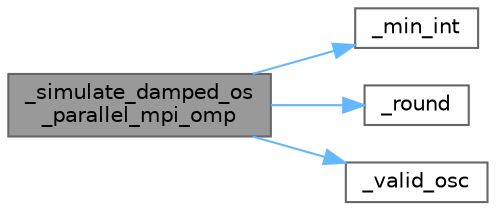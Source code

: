 digraph "_simulate_damped_os_parallel_mpi_omp"
{
 // LATEX_PDF_SIZE
  bgcolor="transparent";
  edge [fontname=Helvetica,fontsize=10,labelfontname=Helvetica,labelfontsize=10];
  node [fontname=Helvetica,fontsize=10,shape=box,height=0.2,width=0.4];
  rankdir="LR";
  Node1 [id="Node000001",label="_simulate_damped_os\l_parallel_mpi_omp",height=0.2,width=0.4,color="gray40", fillcolor="grey60", style="filled", fontcolor="black",tooltip=" "];
  Node1 -> Node2 [id="edge1_Node000001_Node000002",color="steelblue1",style="solid",tooltip=" "];
  Node2 [id="Node000002",label="_min_int",height=0.2,width=0.4,color="grey40", fillcolor="white", style="filled",URL="$temp2_2utils_8c.html#a4d2ce11e76419bed045059fbf9113fea",tooltip=" "];
  Node1 -> Node3 [id="edge2_Node000001_Node000003",color="steelblue1",style="solid",tooltip=" "];
  Node3 [id="Node000003",label="_round",height=0.2,width=0.4,color="grey40", fillcolor="white", style="filled",URL="$temp2_2utils_8c.html#ad976eead09c5a57066d65c7f8d81aff4",tooltip=" "];
  Node1 -> Node4 [id="edge3_Node000001_Node000004",color="steelblue1",style="solid",tooltip=" "];
  Node4 [id="Node000004",label="_valid_osc",height=0.2,width=0.4,color="grey40", fillcolor="white", style="filled",URL="$temp2_2utils_8c.html#a3a8c7c54bec29f705c3548852c58fc05",tooltip=" "];
}

